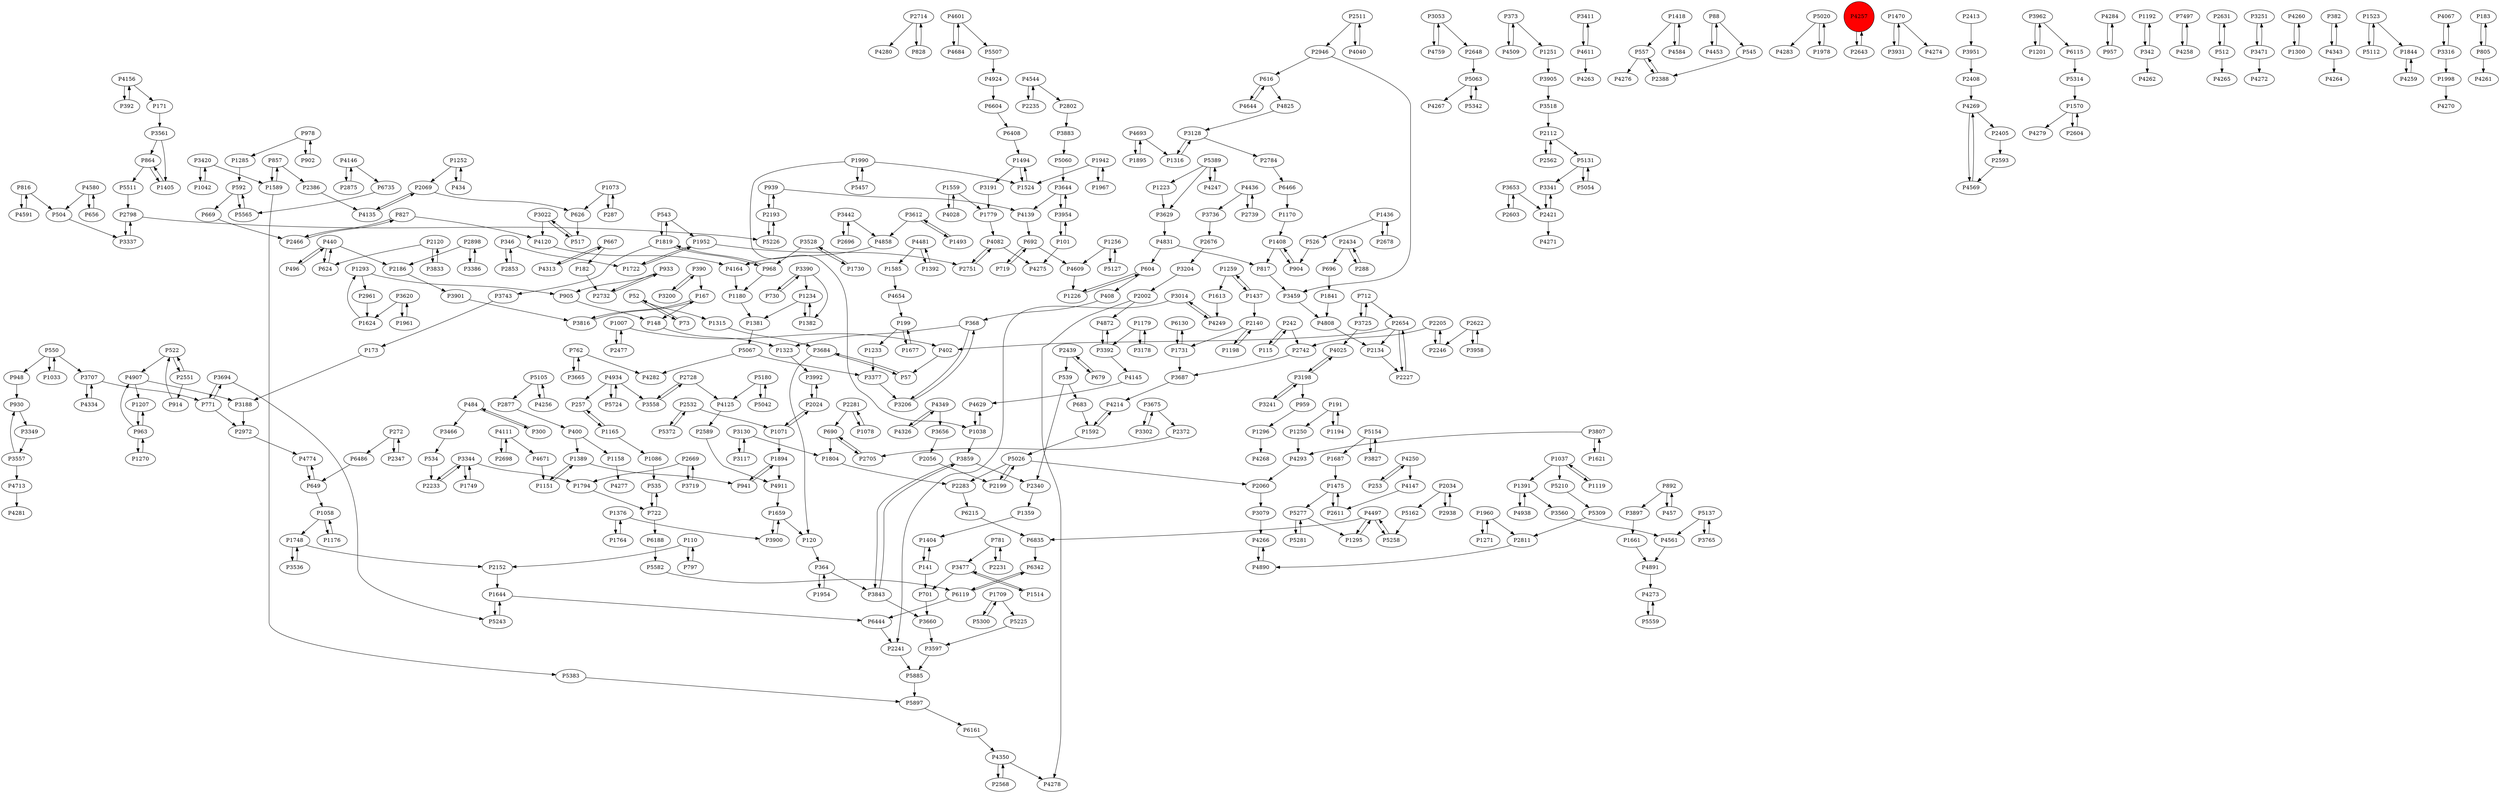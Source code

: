 digraph {
	P2714 -> P4280
	P6130 -> P1731
	P3053 -> P4759
	P1256 -> P5127
	P3188 -> P2972
	P3905 -> P3518
	P1315 -> P3684
	P667 -> P182
	P816 -> P4591
	P1037 -> P5210
	P4350 -> P4278
	P2802 -> P3883
	P1709 -> P5300
	P2696 -> P3442
	P1007 -> P2477
	P535 -> P722
	P2732 -> P933
	P1731 -> P3687
	P3411 -> P4611
	P3992 -> P2024
	P1165 -> P257
	P2961 -> P1624
	P4436 -> P3736
	P4654 -> P199
	P1819 -> P3743
	P504 -> P3337
	P3958 -> P2622
	P1418 -> P557
	P939 -> P2193
	P242 -> P2742
	P2751 -> P4082
	P3341 -> P2421
	P3117 -> P3130
	P1007 -> P402
	P167 -> P148
	P3442 -> P2696
	P4924 -> P6604
	P3620 -> P1624
	P3191 -> P1779
	P1376 -> P1764
	P2002 -> P4872
	P6119 -> P6444
	P5020 -> P4283
	P1252 -> P434
	P242 -> P115
	P2603 -> P3653
	P2654 -> P2134
	P4561 -> P4891
	P3954 -> P101
	P1226 -> P604
	P4247 -> P5389
	P400 -> P1158
	P1804 -> P2283
	P2728 -> P4125
	P1250 -> P4293
	P1234 -> P1381
	P1494 -> P1524
	P3198 -> P4025
	P4825 -> P3128
	P3900 -> P1659
	P5063 -> P4267
	P2134 -> P2227
	P905 -> P148
	P4349 -> P3656
	P5154 -> P1687
	P4544 -> P2802
	P1709 -> P5225
	P1259 -> P1613
	P2676 -> P3204
	P2477 -> P1007
	P3302 -> P3675
	P1296 -> P4268
	P253 -> P4250
	P534 -> P2233
	P3883 -> P5060
	P2784 -> P6466
	P4481 -> P1392
	P2056 -> P2199
	P1749 -> P3344
	P4249 -> P3014
	P1687 -> P1475
	P1119 -> P1037
	P5897 -> P6161
	P1179 -> P3392
	P2669 -> P1794
	P484 -> P3466
	P4257 -> P2643
	P1990 -> P1524
	P1731 -> P6130
	P3597 -> P5885
	P1389 -> P1151
	P2227 -> P2654
	P2439 -> P539
	P1086 -> P535
	P1404 -> P141
	P408 -> P368
	P626 -> P517
	P1470 -> P3931
	P2705 -> P690
	P1894 -> P941
	P722 -> P535
	P1251 -> P3905
	P1961 -> P3620
	P4082 -> P2751
	P712 -> P2654
	P827 -> P2466
	P440 -> P496
	P3022 -> P4120
	P101 -> P4275
	P2551 -> P914
	P4125 -> P2589
	P1437 -> P2140
	P3392 -> P4145
	P3620 -> P1961
	P5026 -> P2060
	P827 -> P4120
	P696 -> P1841
	P5060 -> P3644
	P616 -> P4644
	P5020 -> P1978
	P892 -> P3897
	P1493 -> P3612
	P1841 -> P4808
	P3951 -> P2408
	P4349 -> P4326
	P2532 -> P5372
	P545 -> P2388
	P4120 -> P4164
	P2120 -> P624
	P930 -> P3349
	P5243 -> P1644
	P1256 -> P4609
	P1295 -> P4497
	P5131 -> P5054
	P3644 -> P3954
	P6215 -> P6835
	P5162 -> P5258
	P5258 -> P4497
	P3707 -> P771
	P1960 -> P1271
	P3198 -> P959
	P2511 -> P4040
	P4214 -> P1592
	P1071 -> P1894
	P4256 -> P5105
	P4580 -> P504
	P1570 -> P4279
	P4269 -> P4569
	P4284 -> P957
	P1661 -> P4891
	P1192 -> P342
	P2604 -> P1570
	P3014 -> P4249
	P390 -> P167
	P3130 -> P3117
	P1042 -> P3420
	P3557 -> P930
	P592 -> P669
	P957 -> P4284
	P701 -> P3660
	P1644 -> P5243
	P7497 -> P4258
	P1058 -> P1748
	P5026 -> P2199
	P4481 -> P1585
	P5226 -> P2193
	P496 -> P440
	P2340 -> P1359
	P3442 -> P4858
	P1259 -> P1437
	P1570 -> P2604
	P816 -> P504
	P2231 -> P781
	P257 -> P1165
	P272 -> P6486
	P4644 -> P616
	P101 -> P3954
	P4544 -> P2235
	P191 -> P1194
	P346 -> P1722
	P4147 -> P2611
	P1524 -> P1494
	P3477 -> P701
	P2631 -> P512
	P4934 -> P257
	P52 -> P73
	P6408 -> P1494
	P857 -> P1589
	P1316 -> P3128
	P3684 -> P120
	P2798 -> P3337
	P6444 -> P2241
	P4139 -> P692
	P604 -> P1226
	P904 -> P1408
	P1514 -> P3477
	P2946 -> P616
	P722 -> P6188
	P3251 -> P3471
	P5137 -> P3765
	P1659 -> P3900
	P5511 -> P2798
	P4497 -> P1295
	P1381 -> P5067
	P5383 -> P5897
	P3560 -> P4561
	P1559 -> P4028
	P1223 -> P3629
	P3962 -> P1201
	P1559 -> P1779
	P5372 -> P2532
	P2205 -> P2246
	P2551 -> P522
	P5067 -> P3377
	P3053 -> P2648
	P1589 -> P5383
	P3420 -> P1042
	P4831 -> P604
	P1234 -> P1382
	P3528 -> P1730
	P649 -> P1058
	P342 -> P1192
	P1436 -> P526
	P4260 -> P1300
	P1418 -> P4584
	P4831 -> P817
	P2568 -> P4350
	P4693 -> P1895
	P2466 -> P827
	P2069 -> P626
	P4934 -> P3558
	P2739 -> P4436
	P4145 -> P4629
	P902 -> P978
	P1382 -> P1234
	P2408 -> P4269
	P667 -> P4313
	P4584 -> P1418
	P649 -> P4774
	P2622 -> P2246
	P5559 -> P4273
	P484 -> P300
	P6735 -> P5565
	P4313 -> P667
	P3477 -> P1514
	P2898 -> P2186
	P1405 -> P864
	P522 -> P4907
	P4453 -> P88
	P2002 -> P4278
	P1436 -> P2678
	P288 -> P2434
	P3014 -> P2241
	P3719 -> P2669
	P342 -> P4262
	P390 -> P3200
	P2898 -> P3386
	P2140 -> P1198
	P2622 -> P3958
	P4591 -> P816
	P3466 -> P534
	P5281 -> P5277
	P1644 -> P6444
	P3807 -> P1621
	P762 -> P4282
	P1252 -> P2069
	P2853 -> P346
	P3807 -> P4293
	P2413 -> P3951
	P3536 -> P1748
	P1659 -> P120
	P1165 -> P1086
	P440 -> P624
	P4601 -> P4684
	P1293 -> P2961
	P669 -> P2466
	P5105 -> P2877
	P171 -> P3561
	P1037 -> P1119
	P730 -> P3390
	P6835 -> P6342
	P4759 -> P3053
	P1722 -> P1952
	P4858 -> P4164
	P3707 -> P4334
	P5105 -> P4256
	P797 -> P110
	P3612 -> P1493
	P57 -> P3684
	P2593 -> P4569
	P5180 -> P5042
	P2611 -> P1475
	P5389 -> P1223
	P1589 -> P857
	P3612 -> P4858
	P771 -> P3694
	P368 -> P1323
	P382 -> P4343
	P392 -> P4156
	P624 -> P440
	P2246 -> P2205
	P550 -> P948
	P4135 -> P2069
	P2233 -> P3344
	P5724 -> P4934
	P4609 -> P1226
	P3684 -> P57
	P5154 -> P3827
	P1952 -> P1722
	P1952 -> P2751
	P6486 -> P649
	P4350 -> P2568
	P191 -> P1250
	P4872 -> P3392
	P1819 -> P968
	P1523 -> P5112
	P2589 -> P4911
	P4436 -> P2739
	P5342 -> P5063
	P3386 -> P2898
	P1207 -> P963
	P1895 -> P4693
	P2532 -> P1071
	P4266 -> P4890
	P512 -> P2631
	P3816 -> P167
	P4067 -> P3316
	P6161 -> P4350
	P939 -> P4139
	P5042 -> P5180
	P550 -> P1033
	P3954 -> P3644
	P781 -> P3477
	P5225 -> P3597
	P457 -> P892
	P5277 -> P1295
	P1677 -> P199
	P3833 -> P2120
	P3736 -> P2676
	P4040 -> P2511
	P3471 -> P4272
	P3390 -> P730
	P1058 -> P1176
	P182 -> P2732
	P543 -> P1819
	P2283 -> P6215
	P2714 -> P828
	P4934 -> P5724
	P6604 -> P6408
	P3344 -> P1794
	P4601 -> P5507
	P857 -> P2386
	P3725 -> P4025
	P5063 -> P5342
	P1180 -> P1381
	P963 -> P1207
	P6188 -> P5582
	P2669 -> P3719
	P2511 -> P2946
	P4774 -> P649
	P3897 -> P1661
	P3558 -> P2728
	P3694 -> P5243
	P2421 -> P3341
	P4258 -> P7497
	P2034 -> P2938
	P2199 -> P5026
	P5885 -> P5897
	P1894 -> P4911
	P400 -> P1389
	P4164 -> P1180
	P1437 -> P1259
	P183 -> P805
	P3392 -> P4872
	P4259 -> P1844
	P1990 -> P1038
	P4334 -> P3707
	P1038 -> P4629
	P2281 -> P1078
	P5112 -> P1523
	P2434 -> P696
	P690 -> P1804
	P5131 -> P3341
	P4509 -> P373
	P1978 -> P5020
	P4146 -> P2875
	P2386 -> P4135
	P3694 -> P771
	P434 -> P1252
	P2643 -> P4257
	P5127 -> P1256
	P3859 -> P2340
	P817 -> P3459
	P3687 -> P4214
	P3653 -> P2603
	P110 -> P2152
	P148 -> P1323
	P2372 -> P2705
	P4911 -> P1659
	P3022 -> P517
	P1960 -> P2811
	P52 -> P1315
	P5389 -> P4247
	P1523 -> P1844
	P805 -> P183
	P2439 -> P679
	P1170 -> P1408
	P933 -> P2732
	P1470 -> P4274
	P1613 -> P4249
	P2938 -> P2034
	P364 -> P1954
	P4611 -> P4263
	P2193 -> P939
	P3725 -> P712
	P892 -> P457
	P3128 -> P1316
	P368 -> P3206
	P373 -> P1251
	P6466 -> P1170
	P3557 -> P4713
	P1176 -> P1058
	P968 -> P1180
	P402 -> P57
	P3420 -> P1589
	P2742 -> P3687
	P512 -> P4265
	P4111 -> P2698
	P1942 -> P1967
	P1748 -> P3536
	P2562 -> P2112
	P3337 -> P2798
	P683 -> P1592
	P1408 -> P904
	P3528 -> P968
	P4629 -> P1038
	P5026 -> P2283
	P3178 -> P1179
	P5137 -> P4561
	P3316 -> P1998
	P5210 -> P5309
	P199 -> P1233
	P1293 -> P905
	P1198 -> P2140
	P762 -> P3665
	P2034 -> P5162
	P616 -> P4825
	P2698 -> P4111
	P1158 -> P4277
	P526 -> P904
	P4684 -> P4601
	P4693 -> P1316
	P1764 -> P1376
	P2798 -> P5226
	P978 -> P902
	P2648 -> P5063
	P4082 -> P4275
	P1624 -> P1293
	P3377 -> P3206
	P3743 -> P173
	P978 -> P1285
	P2205 -> P2742
	P4250 -> P4147
	P1494 -> P3191
	P3675 -> P3302
	P3665 -> P762
	P3198 -> P3241
	P2405 -> P2593
	P1475 -> P2611
	P5457 -> P1990
	P3130 -> P1804
	P4938 -> P1391
	P4326 -> P4349
	P1033 -> P550
	P3459 -> P4808
	P5582 -> P6119
	P963 -> P4907
	P3471 -> P3251
	P1194 -> P191
	P5507 -> P4924
	P864 -> P5511
	P3962 -> P6115
	P1942 -> P1524
	P6119 -> P6342
	P4025 -> P3198
	P1201 -> P3962
	P864 -> P1405
	P2811 -> P4890
	P2877 -> P400
	P692 -> P719
	P656 -> P4580
	P1073 -> P287
	P4907 -> P1207
	P3765 -> P5137
	P141 -> P701
	P948 -> P930
	P4156 -> P392
	P1592 -> P4214
	P3200 -> P390
	P167 -> P3816
	P1748 -> P2152
	P3827 -> P5154
	P543 -> P1952
	P3561 -> P1405
	P2241 -> P5885
	P5067 -> P4282
	P1359 -> P1404
	P4713 -> P4281
	P5309 -> P2811
	P2024 -> P1071
	P1779 -> P4082
	P5565 -> P592
	P1408 -> P817
	P2972 -> P4774
	P287 -> P1073
	P3518 -> P2112
	P692 -> P4609
	P300 -> P484
	P1585 -> P4654
	P4293 -> P2060
	P3660 -> P3597
	P3644 -> P4139
	P557 -> P4276
	P4808 -> P2134
	P539 -> P683
	P4343 -> P4264
	P110 -> P797
	P3901 -> P3816
	P4907 -> P3188
	P3675 -> P2372
	P690 -> P2705
	P1233 -> P3377
	P1271 -> P1960
	P4497 -> P6835
	P4890 -> P4266
	P3349 -> P3557
	P3561 -> P864
	P805 -> P4261
	P4269 -> P2405
	P963 -> P1270
	P1592 -> P5026
	P4580 -> P656
	P712 -> P3725
	P1323 -> P3992
	P5180 -> P4125
	P1270 -> P963
	P4671 -> P1151
	P5277 -> P5281
	P557 -> P2388
	P1391 -> P4938
	P88 -> P4453
	P2112 -> P2562
	P1392 -> P4481
	P2388 -> P557
	P1844 -> P4259
	P2678 -> P1436
	P4273 -> P5559
	P2421 -> P4271
	P1998 -> P4270
	P592 -> P5565
	P1954 -> P364
	P3206 -> P368
	P1475 -> P5277
	P1376 -> P3900
	P1151 -> P1389
	P1819 -> P543
	P173 -> P3188
	P73 -> P52
	P1071 -> P2024
	P2193 -> P5226
	P3079 -> P4266
	P3128 -> P2784
	P4111 -> P4671
	P3344 -> P2233
	P3629 -> P4831
	P3931 -> P1470
	P4569 -> P4269
	P1391 -> P3560
	P968 -> P1819
	P2112 -> P5131
	P1794 -> P722
	P120 -> P364
	P272 -> P2347
	P4250 -> P253
	P959 -> P1296
	P1179 -> P3178
	P364 -> P3843
	P88 -> P545
	P933 -> P905
	P2347 -> P272
	P5389 -> P3629
	P1967 -> P1942
	P6342 -> P6119
	P3390 -> P1234
	P4028 -> P1559
	P1990 -> P5457
	P3204 -> P2002
	P346 -> P2853
	P719 -> P692
	P771 -> P2972
	P4611 -> P3411
	P199 -> P1677
	P2120 -> P3833
	P2434 -> P288
	P1037 -> P1391
	P1300 -> P4260
	P115 -> P242
	P781 -> P2231
	P3344 -> P1749
	P2654 -> P402
	P3843 -> P3660
	P4343 -> P382
	P2946 -> P3459
	P828 -> P2714
	P2235 -> P4544
	P2152 -> P1644
	P3653 -> P2421
	P6115 -> P5314
	P3241 -> P3198
	P4497 -> P5258
	P2654 -> P2227
	P517 -> P3022
	P4156 -> P171
	P2140 -> P1731
	P679 -> P2439
	P3390 -> P1382
	P1389 -> P941
	P1038 -> P3859
	P5054 -> P5131
	P440 -> P2186
	P5300 -> P1709
	P3656 -> P2056
	P550 -> P3707
	P604 -> P408
	P914 -> P522
	P3859 -> P3843
	P2186 -> P3901
	P1078 -> P2281
	P522 -> P2551
	P2069 -> P4135
	P2875 -> P4146
	P1285 -> P592
	P1621 -> P3807
	P1730 -> P3528
	P4891 -> P4273
	P4146 -> P6735
	P3316 -> P4067
	P2281 -> P690
	P3843 -> P3859
	P373 -> P4509
	P941 -> P1894
	P1073 -> P626
	P2024 -> P3992
	P539 -> P2340
	P2060 -> P3079
	P5314 -> P1570
	P2728 -> P3558
	P141 -> P1404
	P4257 [shape=circle]
	P4257 [style=filled]
	P4257 [fillcolor=red]
}